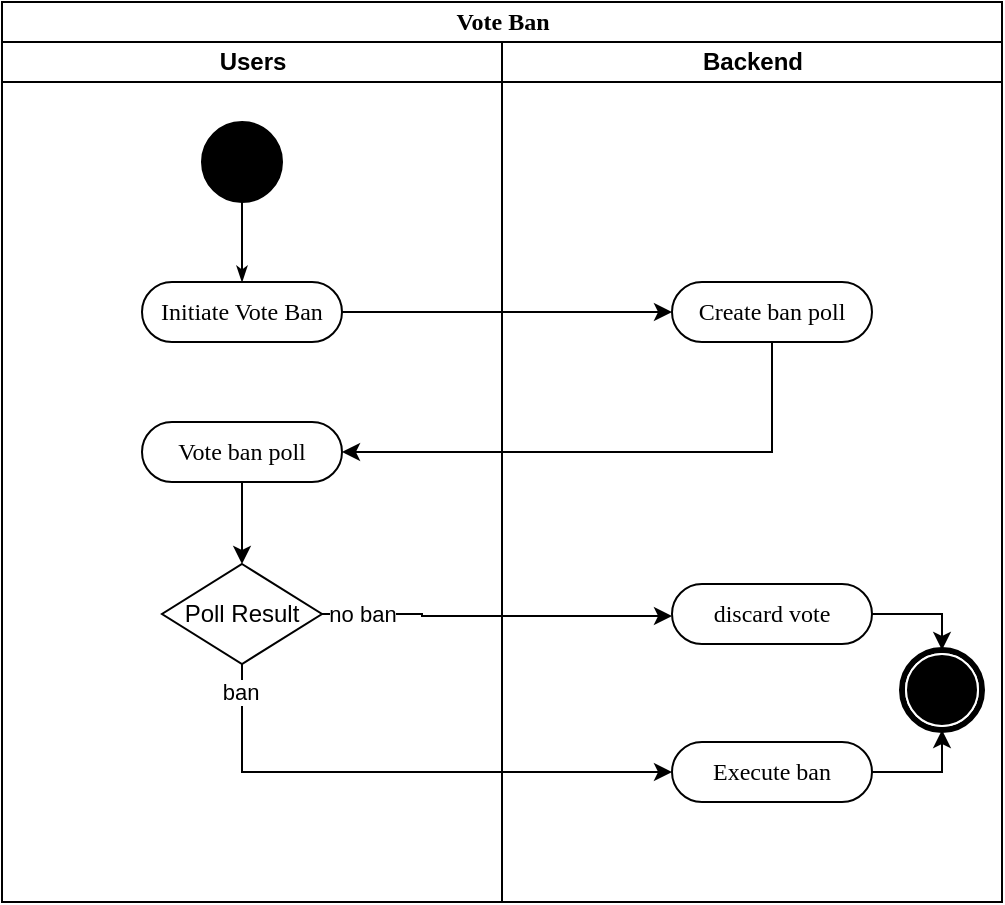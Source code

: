 <mxfile version="20.5.1" type="github">
  <diagram name="Page-1" id="0783ab3e-0a74-02c8-0abd-f7b4e66b4bec">
    <mxGraphModel dx="903" dy="425" grid="1" gridSize="10" guides="1" tooltips="1" connect="1" arrows="1" fold="1" page="1" pageScale="1" pageWidth="850" pageHeight="1100" background="none" math="0" shadow="0">
      <root>
        <mxCell id="0" />
        <mxCell id="1" parent="0" />
        <mxCell id="1c1d494c118603dd-1" value="Vote Ban" style="swimlane;html=1;childLayout=stackLayout;startSize=20;rounded=0;shadow=0;comic=0;labelBackgroundColor=none;strokeWidth=1;fontFamily=Verdana;fontSize=12;align=center;" parent="1" vertex="1">
          <mxGeometry x="40" y="20" width="500" height="450" as="geometry">
            <mxRectangle x="40" y="20" width="70" height="30" as="alternateBounds" />
          </mxGeometry>
        </mxCell>
        <mxCell id="1c1d494c118603dd-2" value="Users" style="swimlane;html=1;startSize=20;" parent="1c1d494c118603dd-1" vertex="1">
          <mxGeometry y="20" width="250" height="430" as="geometry">
            <mxRectangle y="20" width="40" height="970" as="alternateBounds" />
          </mxGeometry>
        </mxCell>
        <mxCell id="60571a20871a0731-4" value="" style="ellipse;whiteSpace=wrap;html=1;rounded=0;shadow=0;comic=0;labelBackgroundColor=none;strokeWidth=1;fillColor=#000000;fontFamily=Verdana;fontSize=12;align=center;" parent="1c1d494c118603dd-2" vertex="1">
          <mxGeometry x="100" y="40" width="40" height="40" as="geometry" />
        </mxCell>
        <mxCell id="60571a20871a0731-8" value="Initiate Vote Ban" style="rounded=1;whiteSpace=wrap;html=1;shadow=0;comic=0;labelBackgroundColor=none;strokeWidth=1;fontFamily=Verdana;fontSize=12;align=center;arcSize=50;" parent="1c1d494c118603dd-2" vertex="1">
          <mxGeometry x="70" y="120" width="100" height="30" as="geometry" />
        </mxCell>
        <mxCell id="1c1d494c118603dd-27" style="edgeStyle=orthogonalEdgeStyle;rounded=0;html=1;labelBackgroundColor=none;startArrow=none;startFill=0;startSize=5;endArrow=classicThin;endFill=1;endSize=5;jettySize=auto;orthogonalLoop=1;strokeWidth=1;fontFamily=Verdana;fontSize=12" parent="1c1d494c118603dd-2" source="60571a20871a0731-4" target="60571a20871a0731-8" edge="1">
          <mxGeometry relative="1" as="geometry" />
        </mxCell>
        <mxCell id="Gy_LP1MhG29ItuX3T63l-12" style="edgeStyle=orthogonalEdgeStyle;rounded=0;orthogonalLoop=1;jettySize=auto;html=1;exitX=0.5;exitY=1;exitDx=0;exitDy=0;entryX=0.5;entryY=0;entryDx=0;entryDy=0;strokeColor=#000000;" edge="1" parent="1c1d494c118603dd-2" source="Gy_LP1MhG29ItuX3T63l-4" target="Gy_LP1MhG29ItuX3T63l-1">
          <mxGeometry relative="1" as="geometry" />
        </mxCell>
        <mxCell id="Gy_LP1MhG29ItuX3T63l-4" value="Vote ban poll" style="rounded=1;whiteSpace=wrap;html=1;shadow=0;comic=0;labelBackgroundColor=none;strokeWidth=1;fontFamily=Verdana;fontSize=12;align=center;arcSize=50;" vertex="1" parent="1c1d494c118603dd-2">
          <mxGeometry x="70" y="190" width="100" height="30" as="geometry" />
        </mxCell>
        <mxCell id="Gy_LP1MhG29ItuX3T63l-1" value="Poll Result" style="rhombus;whiteSpace=wrap;html=1;" vertex="1" parent="1c1d494c118603dd-2">
          <mxGeometry x="80" y="261" width="80" height="50" as="geometry" />
        </mxCell>
        <mxCell id="1c1d494c118603dd-3" value="Backend" style="swimlane;html=1;startSize=20;" parent="1c1d494c118603dd-1" vertex="1">
          <mxGeometry x="250" y="20" width="250" height="430" as="geometry" />
        </mxCell>
        <mxCell id="1c1d494c118603dd-5" value="Create ban poll" style="rounded=1;whiteSpace=wrap;html=1;shadow=0;comic=0;labelBackgroundColor=none;strokeWidth=1;fontFamily=Verdana;fontSize=12;align=center;arcSize=50;" parent="1c1d494c118603dd-3" vertex="1">
          <mxGeometry x="85" y="120" width="100" height="30" as="geometry" />
        </mxCell>
        <mxCell id="Gy_LP1MhG29ItuX3T63l-5" value="discard vote" style="rounded=1;whiteSpace=wrap;html=1;shadow=0;comic=0;labelBackgroundColor=none;strokeWidth=1;fontFamily=Verdana;fontSize=12;align=center;arcSize=50;" vertex="1" parent="1c1d494c118603dd-3">
          <mxGeometry x="85" y="271" width="100" height="30" as="geometry" />
        </mxCell>
        <mxCell id="Gy_LP1MhG29ItuX3T63l-8" value="Execute ban" style="rounded=1;whiteSpace=wrap;html=1;shadow=0;comic=0;labelBackgroundColor=none;strokeWidth=1;fontFamily=Verdana;fontSize=12;align=center;arcSize=50;" vertex="1" parent="1c1d494c118603dd-3">
          <mxGeometry x="85" y="350" width="100" height="30" as="geometry" />
        </mxCell>
        <mxCell id="60571a20871a0731-5" value="" style="shape=mxgraph.bpmn.shape;html=1;verticalLabelPosition=bottom;labelBackgroundColor=#ffffff;verticalAlign=top;perimeter=ellipsePerimeter;outline=end;symbol=terminate;rounded=0;shadow=0;comic=0;strokeWidth=1;fontFamily=Verdana;fontSize=12;align=center;" parent="1c1d494c118603dd-3" vertex="1">
          <mxGeometry x="200" y="304" width="40" height="40" as="geometry" />
        </mxCell>
        <mxCell id="Gy_LP1MhG29ItuX3T63l-19" style="edgeStyle=orthogonalEdgeStyle;rounded=0;orthogonalLoop=1;jettySize=auto;html=1;exitX=1;exitY=0.5;exitDx=0;exitDy=0;entryX=0.5;entryY=0;entryDx=0;entryDy=0;strokeColor=#000000;" edge="1" parent="1c1d494c118603dd-3" source="Gy_LP1MhG29ItuX3T63l-5" target="60571a20871a0731-5">
          <mxGeometry relative="1" as="geometry" />
        </mxCell>
        <mxCell id="Gy_LP1MhG29ItuX3T63l-20" style="edgeStyle=orthogonalEdgeStyle;rounded=0;orthogonalLoop=1;jettySize=auto;html=1;exitX=1;exitY=0.5;exitDx=0;exitDy=0;entryX=0.5;entryY=1;entryDx=0;entryDy=0;strokeColor=#000000;" edge="1" parent="1c1d494c118603dd-3" source="Gy_LP1MhG29ItuX3T63l-8" target="60571a20871a0731-5">
          <mxGeometry relative="1" as="geometry" />
        </mxCell>
        <mxCell id="Gy_LP1MhG29ItuX3T63l-10" style="edgeStyle=orthogonalEdgeStyle;rounded=0;orthogonalLoop=1;jettySize=auto;html=1;exitX=1;exitY=0.5;exitDx=0;exitDy=0;entryX=0;entryY=0.5;entryDx=0;entryDy=0;strokeColor=#000000;" edge="1" parent="1c1d494c118603dd-1" source="60571a20871a0731-8" target="1c1d494c118603dd-5">
          <mxGeometry relative="1" as="geometry" />
        </mxCell>
        <mxCell id="Gy_LP1MhG29ItuX3T63l-11" style="edgeStyle=orthogonalEdgeStyle;rounded=0;orthogonalLoop=1;jettySize=auto;html=1;exitX=0.5;exitY=1;exitDx=0;exitDy=0;strokeColor=#000000;entryX=1;entryY=0.5;entryDx=0;entryDy=0;" edge="1" parent="1c1d494c118603dd-1" source="1c1d494c118603dd-5" target="Gy_LP1MhG29ItuX3T63l-4">
          <mxGeometry relative="1" as="geometry">
            <mxPoint x="385" y="230" as="targetPoint" />
            <Array as="points">
              <mxPoint x="385" y="225" />
            </Array>
          </mxGeometry>
        </mxCell>
        <mxCell id="Gy_LP1MhG29ItuX3T63l-15" style="edgeStyle=orthogonalEdgeStyle;rounded=0;orthogonalLoop=1;jettySize=auto;html=1;exitX=0.5;exitY=1;exitDx=0;exitDy=0;entryX=0;entryY=0.5;entryDx=0;entryDy=0;strokeColor=#000000;" edge="1" parent="1c1d494c118603dd-1" source="Gy_LP1MhG29ItuX3T63l-1" target="Gy_LP1MhG29ItuX3T63l-8">
          <mxGeometry relative="1" as="geometry">
            <Array as="points">
              <mxPoint x="120" y="385" />
            </Array>
          </mxGeometry>
        </mxCell>
        <mxCell id="TpDx0hNuN2GziaclURWw-2" value="ban" style="edgeLabel;html=1;align=center;verticalAlign=middle;resizable=0;points=[];" vertex="1" connectable="0" parent="Gy_LP1MhG29ItuX3T63l-15">
          <mxGeometry x="-0.901" y="-1" relative="1" as="geometry">
            <mxPoint as="offset" />
          </mxGeometry>
        </mxCell>
        <mxCell id="Gy_LP1MhG29ItuX3T63l-16" style="edgeStyle=orthogonalEdgeStyle;rounded=0;orthogonalLoop=1;jettySize=auto;html=1;exitX=1;exitY=0.5;exitDx=0;exitDy=0;entryX=0;entryY=0.5;entryDx=0;entryDy=0;strokeColor=#000000;" edge="1" parent="1c1d494c118603dd-1">
          <mxGeometry relative="1" as="geometry">
            <mxPoint x="160" y="306" as="sourcePoint" />
            <mxPoint x="335" y="307" as="targetPoint" />
            <Array as="points">
              <mxPoint x="210" y="306" />
            </Array>
          </mxGeometry>
        </mxCell>
        <mxCell id="TpDx0hNuN2GziaclURWw-1" value="no ban" style="edgeLabel;html=1;align=center;verticalAlign=middle;resizable=0;points=[];" vertex="1" connectable="0" parent="Gy_LP1MhG29ItuX3T63l-16">
          <mxGeometry x="-0.874" y="-1" relative="1" as="geometry">
            <mxPoint x="9" y="-1" as="offset" />
          </mxGeometry>
        </mxCell>
      </root>
    </mxGraphModel>
  </diagram>
</mxfile>
